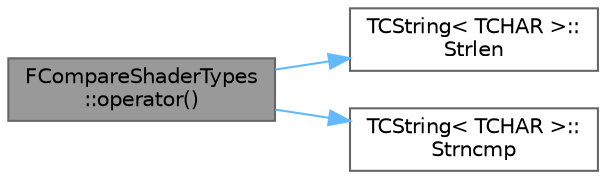 digraph "FCompareShaderTypes::operator()"
{
 // INTERACTIVE_SVG=YES
 // LATEX_PDF_SIZE
  bgcolor="transparent";
  edge [fontname=Helvetica,fontsize=10,labelfontname=Helvetica,labelfontsize=10];
  node [fontname=Helvetica,fontsize=10,shape=box,height=0.2,width=0.4];
  rankdir="LR";
  Node1 [id="Node000001",label="FCompareShaderTypes\l::operator()",height=0.2,width=0.4,color="gray40", fillcolor="grey60", style="filled", fontcolor="black",tooltip=" "];
  Node1 -> Node2 [id="edge1_Node000001_Node000002",color="steelblue1",style="solid",tooltip=" "];
  Node2 [id="Node000002",label="TCString\< TCHAR \>::\lStrlen",height=0.2,width=0.4,color="grey40", fillcolor="white", style="filled",URL="$df/d74/structTCString.html#ae9cb6e4468e6e47bbe05f8b6f17aa9ce",tooltip=" "];
  Node1 -> Node3 [id="edge2_Node000001_Node000003",color="steelblue1",style="solid",tooltip=" "];
  Node3 [id="Node000003",label="TCString\< TCHAR \>::\lStrncmp",height=0.2,width=0.4,color="grey40", fillcolor="white", style="filled",URL="$df/d74/structTCString.html#abe157bae957f02c88ad0817052dc7089",tooltip=" "];
}
